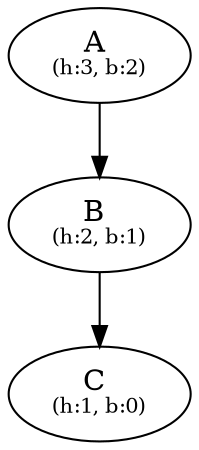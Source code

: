 digraph {
  nA [label="A" pos="0.8,2.0!" label=<A <br/><font point-size="10">(h:3, b:2)</font>>]
  nB [label="B" pos="1.6,1.0!" label=<B <br/><font point-size="10">(h:2, b:1)</font>>]
  nC [label="C" pos="2.0,0.0!" label=<C <br/><font point-size="10">(h:1, b:0)</font>>]
  nA -> nB 
  nB -> nC 
}